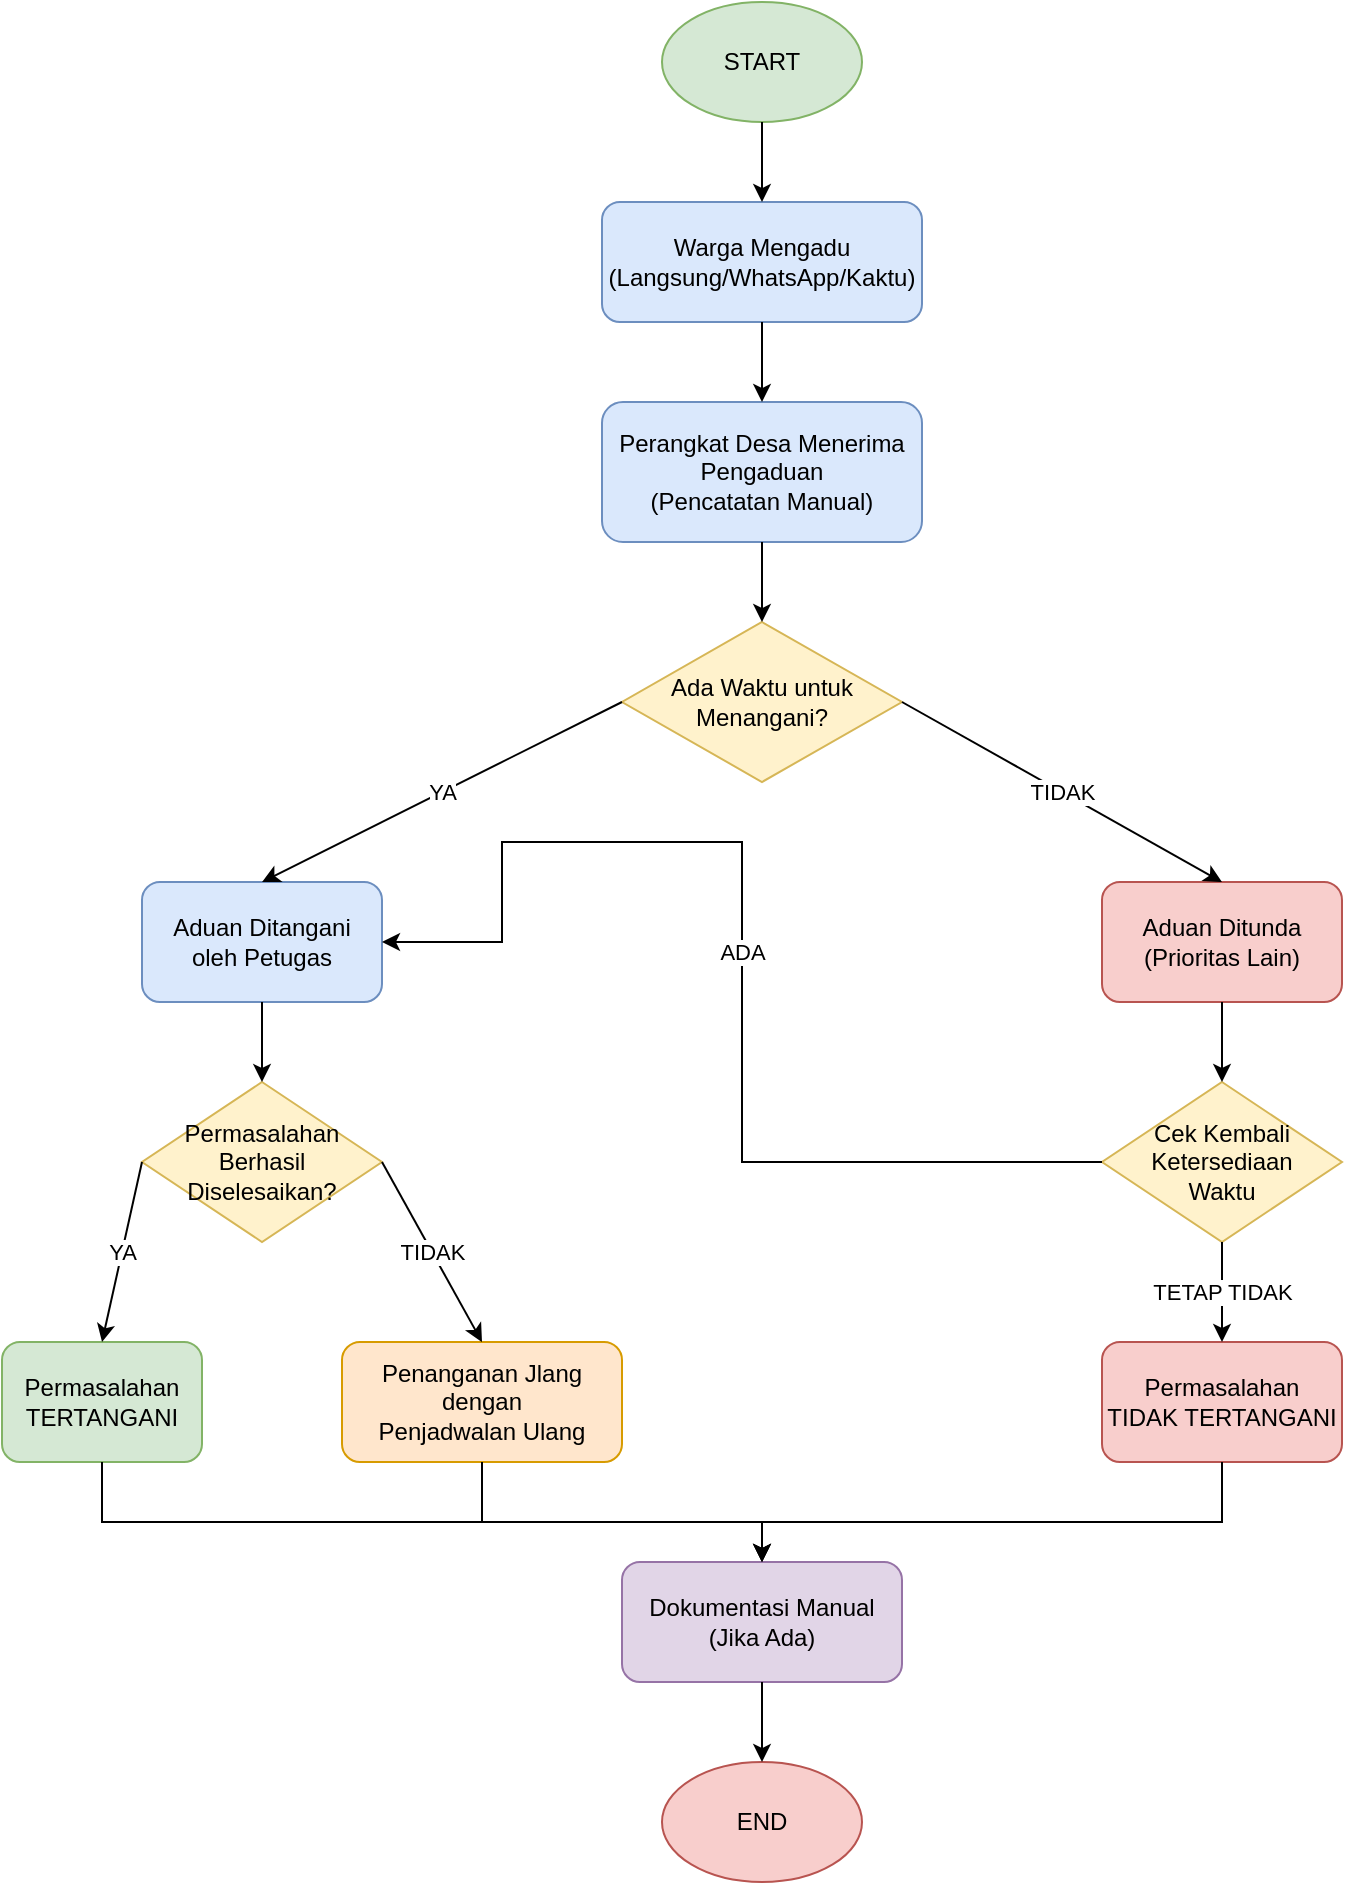 <mxfile version="24.0.0" type="device">
  <diagram name="Page-1" id="flowchart-desa">
    <mxGraphModel dx="1422" dy="794" grid="1" gridSize="10" guides="1" tooltips="1" connect="1" arrows="1" fold="1" page="1" pageScale="1" pageWidth="827" pageHeight="1169" math="0" shadow="0">
      <root>
        <mxCell id="0" />
        <mxCell id="1" parent="0" />
        
        <!-- START -->
        <mxCell id="2" value="START" style="ellipse;whiteSpace=wrap;html=1;fillColor=#d5e8d4;strokeColor=#82b366;" vertex="1" parent="1">
          <mxGeometry x="360" y="40" width="100" height="60" as="geometry" />
        </mxCell>
        
        <!-- Warga Mengadu -->
        <mxCell id="3" value="Warga Mengadu&#xa;(Langsung/WhatsApp/Kaktu)" style="rounded=1;whiteSpace=wrap;html=1;fillColor=#dae8fc;strokeColor=#6c8ebf;" vertex="1" parent="1">
          <mxGeometry x="330" y="140" width="160" height="60" as="geometry" />
        </mxCell>
        
        <!-- Perangkat Desa Menerima -->
        <mxCell id="4" value="Perangkat Desa Menerima&#xa;Pengaduan&#xa;(Pencatatan Manual)" style="rounded=1;whiteSpace=wrap;html=1;fillColor=#dae8fc;strokeColor=#6c8ebf;" vertex="1" parent="1">
          <mxGeometry x="330" y="240" width="160" height="70" as="geometry" />
        </mxCell>
        
        <!-- Decision: Ada Waktu untuk Menangani -->
        <mxCell id="5" value="Ada Waktu untuk&#xa;Menangani?" style="rhombus;whiteSpace=wrap;html=1;fillColor=#fff2cc;strokeColor=#d6b656;" vertex="1" parent="1">
          <mxGeometry x="340" y="350" width="140" height="80" as="geometry" />
        </mxCell>
        
        <!-- Aduan Ditangani oleh Petugas -->
        <mxCell id="6" value="Aduan Ditangani&#xa;oleh Petugas" style="rounded=1;whiteSpace=wrap;html=1;fillColor=#dae8fc;strokeColor=#6c8ebf;" vertex="1" parent="1">
          <mxGeometry x="100" y="480" width="120" height="60" as="geometry" />
        </mxCell>
        
        <!-- Decision: Permasalahan Berhasil Diselesaikan -->
        <mxCell id="7" value="Permasalahan Berhasil&#xa;Diselesaikan?" style="rhombus;whiteSpace=wrap;html=1;fillColor=#fff2cc;strokeColor=#d6b656;" vertex="1" parent="1">
          <mxGeometry x="100" y="580" width="120" height="80" as="geometry" />
        </mxCell>
        
        <!-- Permasalahan TERTANGANI - Changed from ellipse to rectangle -->
        <mxCell id="8" value="Permasalahan&#xa;TERTANGANI" style="rounded=1;whiteSpace=wrap;html=1;fillColor=#d5e8d4;strokeColor=#82b366;" vertex="1" parent="1">
          <mxGeometry x="30" y="710" width="100" height="60" as="geometry" />
        </mxCell>
        
        <!-- Penanganan Jlang dengan Penjadwalan Ulang -->
        <mxCell id="9" value="Penanganan Jlang dengan&#xa;Penjadwalan Ulang" style="rounded=1;whiteSpace=wrap;html=1;fillColor=#ffe6cc;strokeColor=#d79b00;" vertex="1" parent="1">
          <mxGeometry x="200" y="710" width="140" height="60" as="geometry" />
        </mxCell>
        
        <!-- Aduan Ditunda (Prioritas Lain) -->
        <mxCell id="10" value="Aduan Ditunda&#xa;(Prioritas Lain)" style="rounded=1;whiteSpace=wrap;html=1;fillColor=#f8cecc;strokeColor=#b85450;" vertex="1" parent="1">
          <mxGeometry x="580" y="480" width="120" height="60" as="geometry" />
        </mxCell>
        
        <!-- Decision: Cek Kembali Ketersediaan Waktu -->
        <mxCell id="11" value="Cek Kembali&#xa;Ketersediaan&#xa;Waktu" style="rhombus;whiteSpace=wrap;html=1;fillColor=#fff2cc;strokeColor=#d6b656;" vertex="1" parent="1">
          <mxGeometry x="580" y="580" width="120" height="80" as="geometry" />
        </mxCell>
        
        <!-- Permasalahan TIDAK TERTANGANI -->
        <mxCell id="12" value="Permasalahan&#xa;TIDAK TERTANGANI" style="rounded=1;whiteSpace=wrap;html=1;fillColor=#f8cecc;strokeColor=#b85450;" vertex="1" parent="1">
          <mxGeometry x="580" y="710" width="120" height="60" as="geometry" />
        </mxCell>
        
        <!-- Dokumentasi Manual -->
        <mxCell id="13" value="Dokumentasi Manual&#xa;(Jika Ada)" style="rounded=1;whiteSpace=wrap;html=1;fillColor=#e1d5e7;strokeColor=#9673a6;" vertex="1" parent="1">
          <mxGeometry x="340" y="820" width="140" height="60" as="geometry" />
        </mxCell>
        
        <!-- END -->
        <mxCell id="14" value="END" style="ellipse;whiteSpace=wrap;html=1;fillColor=#f8cecc;strokeColor=#b85450;" vertex="1" parent="1">
          <mxGeometry x="360" y="920" width="100" height="60" as="geometry" />
        </mxCell>
        
        <!-- Arrows -->
        <mxCell id="15" value="" style="endArrow=classic;html=1;rounded=0;exitX=0.5;exitY=1;exitDx=0;exitDy=0;entryX=0.5;entryY=0;entryDx=0;entryDy=0;" edge="1" parent="1" source="2" target="3">
          <mxGeometry width="50" height="50" relative="1" as="geometry">
            <mxPoint x="390" y="130" as="sourcePoint" />
            <mxPoint x="440" y="80" as="targetPoint" />
          </mxGeometry>
        </mxCell>
        
        <mxCell id="16" value="" style="endArrow=classic;html=1;rounded=0;exitX=0.5;exitY=1;exitDx=0;exitDy=0;entryX=0.5;entryY=0;entryDx=0;entryDy=0;" edge="1" parent="1" source="3" target="4">
          <mxGeometry width="50" height="50" relative="1" as="geometry">
            <mxPoint x="390" y="230" as="sourcePoint" />
            <mxPoint x="440" y="180" as="targetPoint" />
          </mxGeometry>
        </mxCell>
        
        <mxCell id="17" value="" style="endArrow=classic;html=1;rounded=0;exitX=0.5;exitY=1;exitDx=0;exitDy=0;entryX=0.5;entryY=0;entryDx=0;entryDy=0;" edge="1" parent="1" source="4" target="5">
          <mxGeometry width="50" height="50" relative="1" as="geometry">
            <mxPoint x="390" y="340" as="sourcePoint" />
            <mxPoint x="440" y="290" as="targetPoint" />
          </mxGeometry>
        </mxCell>
        
        <mxCell id="18" value="YA" style="endArrow=classic;html=1;rounded=0;exitX=0;exitY=0.5;exitDx=0;exitDy=0;entryX=0.5;entryY=0;entryDx=0;entryDy=0;" edge="1" parent="1" source="5" target="6">
          <mxGeometry width="50" height="50" relative="1" as="geometry">
            <mxPoint x="330" y="400" as="sourcePoint" />
            <mxPoint x="160" y="470" as="targetPoint" />
          </mxGeometry>
        </mxCell>
        
        <mxCell id="19" value="TIDAK" style="endArrow=classic;html=1;rounded=0;exitX=1;exitY=0.5;exitDx=0;exitDy=0;entryX=0.5;entryY=0;entryDx=0;entryDy=0;" edge="1" parent="1" source="5" target="10">
          <mxGeometry width="50" height="50" relative="1" as="geometry">
            <mxPoint x="490" y="400" as="sourcePoint" />
            <mxPoint x="640" y="470" as="targetPoint" />
          </mxGeometry>
        </mxCell>
        
        <mxCell id="20" value="" style="endArrow=classic;html=1;rounded=0;exitX=0.5;exitY=1;exitDx=0;exitDy=0;entryX=0.5;entryY=0;entryDx=0;entryDy=0;" edge="1" parent="1" source="6" target="7">
          <mxGeometry width="50" height="50" relative="1" as="geometry">
            <mxPoint x="160" y="570" as="sourcePoint" />
            <mxPoint x="160" y="580" as="targetPoint" />
          </mxGeometry>
        </mxCell>
        
        <mxCell id="21" value="YA" style="endArrow=classic;html=1;rounded=0;exitX=0;exitY=0.5;exitDx=0;exitDy=0;entryX=0.5;entryY=0;entryDx=0;entryDy=0;" edge="1" parent="1" source="7" target="8">
          <mxGeometry width="50" height="50" relative="1" as="geometry">
            <mxPoint x="90" y="620" as="sourcePoint" />
            <mxPoint x="80" y="700" as="targetPoint" />
          </mxGeometry>
        </mxCell>
        
        <mxCell id="22" value="TIDAK" style="endArrow=classic;html=1;rounded=0;exitX=1;exitY=0.5;exitDx=0;exitDy=0;entryX=0.5;entryY=0;entryDx=0;entryDy=0;" edge="1" parent="1" source="7" target="9">
          <mxGeometry width="50" height="50" relative="1" as="geometry">
            <mxPoint x="230" y="620" as="sourcePoint" />
            <mxPoint x="270" y="700" as="targetPoint" />
          </mxGeometry>
        </mxCell>
        
        <mxCell id="23" value="" style="endArrow=classic;html=1;rounded=0;exitX=0.5;exitY=1;exitDx=0;exitDy=0;entryX=0.5;entryY=0;entryDx=0;entryDy=0;" edge="1" parent="1" source="10" target="11">
          <mxGeometry width="50" height="50" relative="1" as="geometry">
            <mxPoint x="640" y="570" as="sourcePoint" />
            <mxPoint x="640" y="580" as="targetPoint" />
          </mxGeometry>
        </mxCell>
        
        <mxCell id="24" value="TETAP TIDAK" style="endArrow=classic;html=1;rounded=0;exitX=0.5;exitY=1;exitDx=0;exitDy=0;entryX=0.5;entryY=0;entryDx=0;entryDy=0;" edge="1" parent="1" source="11" target="12">
          <mxGeometry width="50" height="50" relative="1" as="geometry">
            <mxPoint x="640" y="680" as="sourcePoint" />
            <mxPoint x="640" y="700" as="targetPoint" />
          </mxGeometry>
        </mxCell>
        
        <mxCell id="25" value="ADA" style="endArrow=classic;html=1;rounded=0;exitX=0;exitY=0.5;exitDx=0;exitDy=0;entryX=1;entryY=0.5;entryDx=0;entryDy=0;" edge="1" parent="1" source="11" target="6">
          <mxGeometry width="50" height="50" relative="1" as="geometry">
            <mxPoint x="570" y="620" as="sourcePoint" />
            <mxPoint x="230" y="510" as="targetPoint" />
            <Array as="points">
              <mxPoint x="400" y="620" />
              <mxPoint x="400" y="460" />
              <mxPoint x="280" y="460" />
              <mxPoint x="280" y="510" />
            </Array>
          </mxGeometry>
        </mxCell>
        
        <mxCell id="26" value="" style="endArrow=classic;html=1;rounded=0;exitX=0.5;exitY=1;exitDx=0;exitDy=0;entryX=0.5;entryY=0;entryDx=0;entryDy=0;" edge="1" parent="1" source="8" target="13">
          <mxGeometry width="50" height="50" relative="1" as="geometry">
            <mxPoint x="80" y="800" as="sourcePoint" />
            <mxPoint x="410" y="810" as="targetPoint" />
            <Array as="points">
              <mxPoint x="80" y="800" />
              <mxPoint x="410" y="800" />
            </Array>
          </mxGeometry>
        </mxCell>
        
        <mxCell id="27" value="" style="endArrow=classic;html=1;rounded=0;exitX=0.5;exitY=1;exitDx=0;exitDy=0;entryX=0.5;entryY=0;entryDx=0;entryDy=0;" edge="1" parent="1" source="9" target="13">
          <mxGeometry width="50" height="50" relative="1" as="geometry">
            <mxPoint x="270" y="800" as="sourcePoint" />
            <mxPoint x="410" y="810" as="targetPoint" />
            <Array as="points">
              <mxPoint x="270" y="800" />
              <mxPoint x="410" y="800" />
            </Array>
          </mxGeometry>
        </mxCell>
        
        <mxCell id="28" value="" style="endArrow=classic;html=1;rounded=0;exitX=0.5;exitY=1;exitDx=0;exitDy=0;entryX=0.5;entryY=0;entryDx=0;entryDy=0;" edge="1" parent="1" source="12" target="13">
          <mxGeometry width="50" height="50" relative="1" as="geometry">
            <mxPoint x="640" y="800" as="sourcePoint" />
            <mxPoint x="410" y="810" as="targetPoint" />
            <Array as="points">
              <mxPoint x="640" y="800" />
              <mxPoint x="410" y="800" />
            </Array>
          </mxGeometry>
        </mxCell>
        
        <mxCell id="29" value="" style="endArrow=classic;html=1;rounded=0;exitX=0.5;exitY=1;exitDx=0;exitDy=0;entryX=0.5;entryY=0;entryDx=0;entryDy=0;" edge="1" parent="1" source="13" target="14">
          <mxGeometry width="50" height="50" relative="1" as="geometry">
            <mxPoint x="410" y="900" as="sourcePoint" />
            <mxPoint x="410" y="920" as="targetPoint" />
          </mxGeometry>
        </mxCell>
        
      </root>
    </mxGraphModel>
  </diagram>
</mxfile>